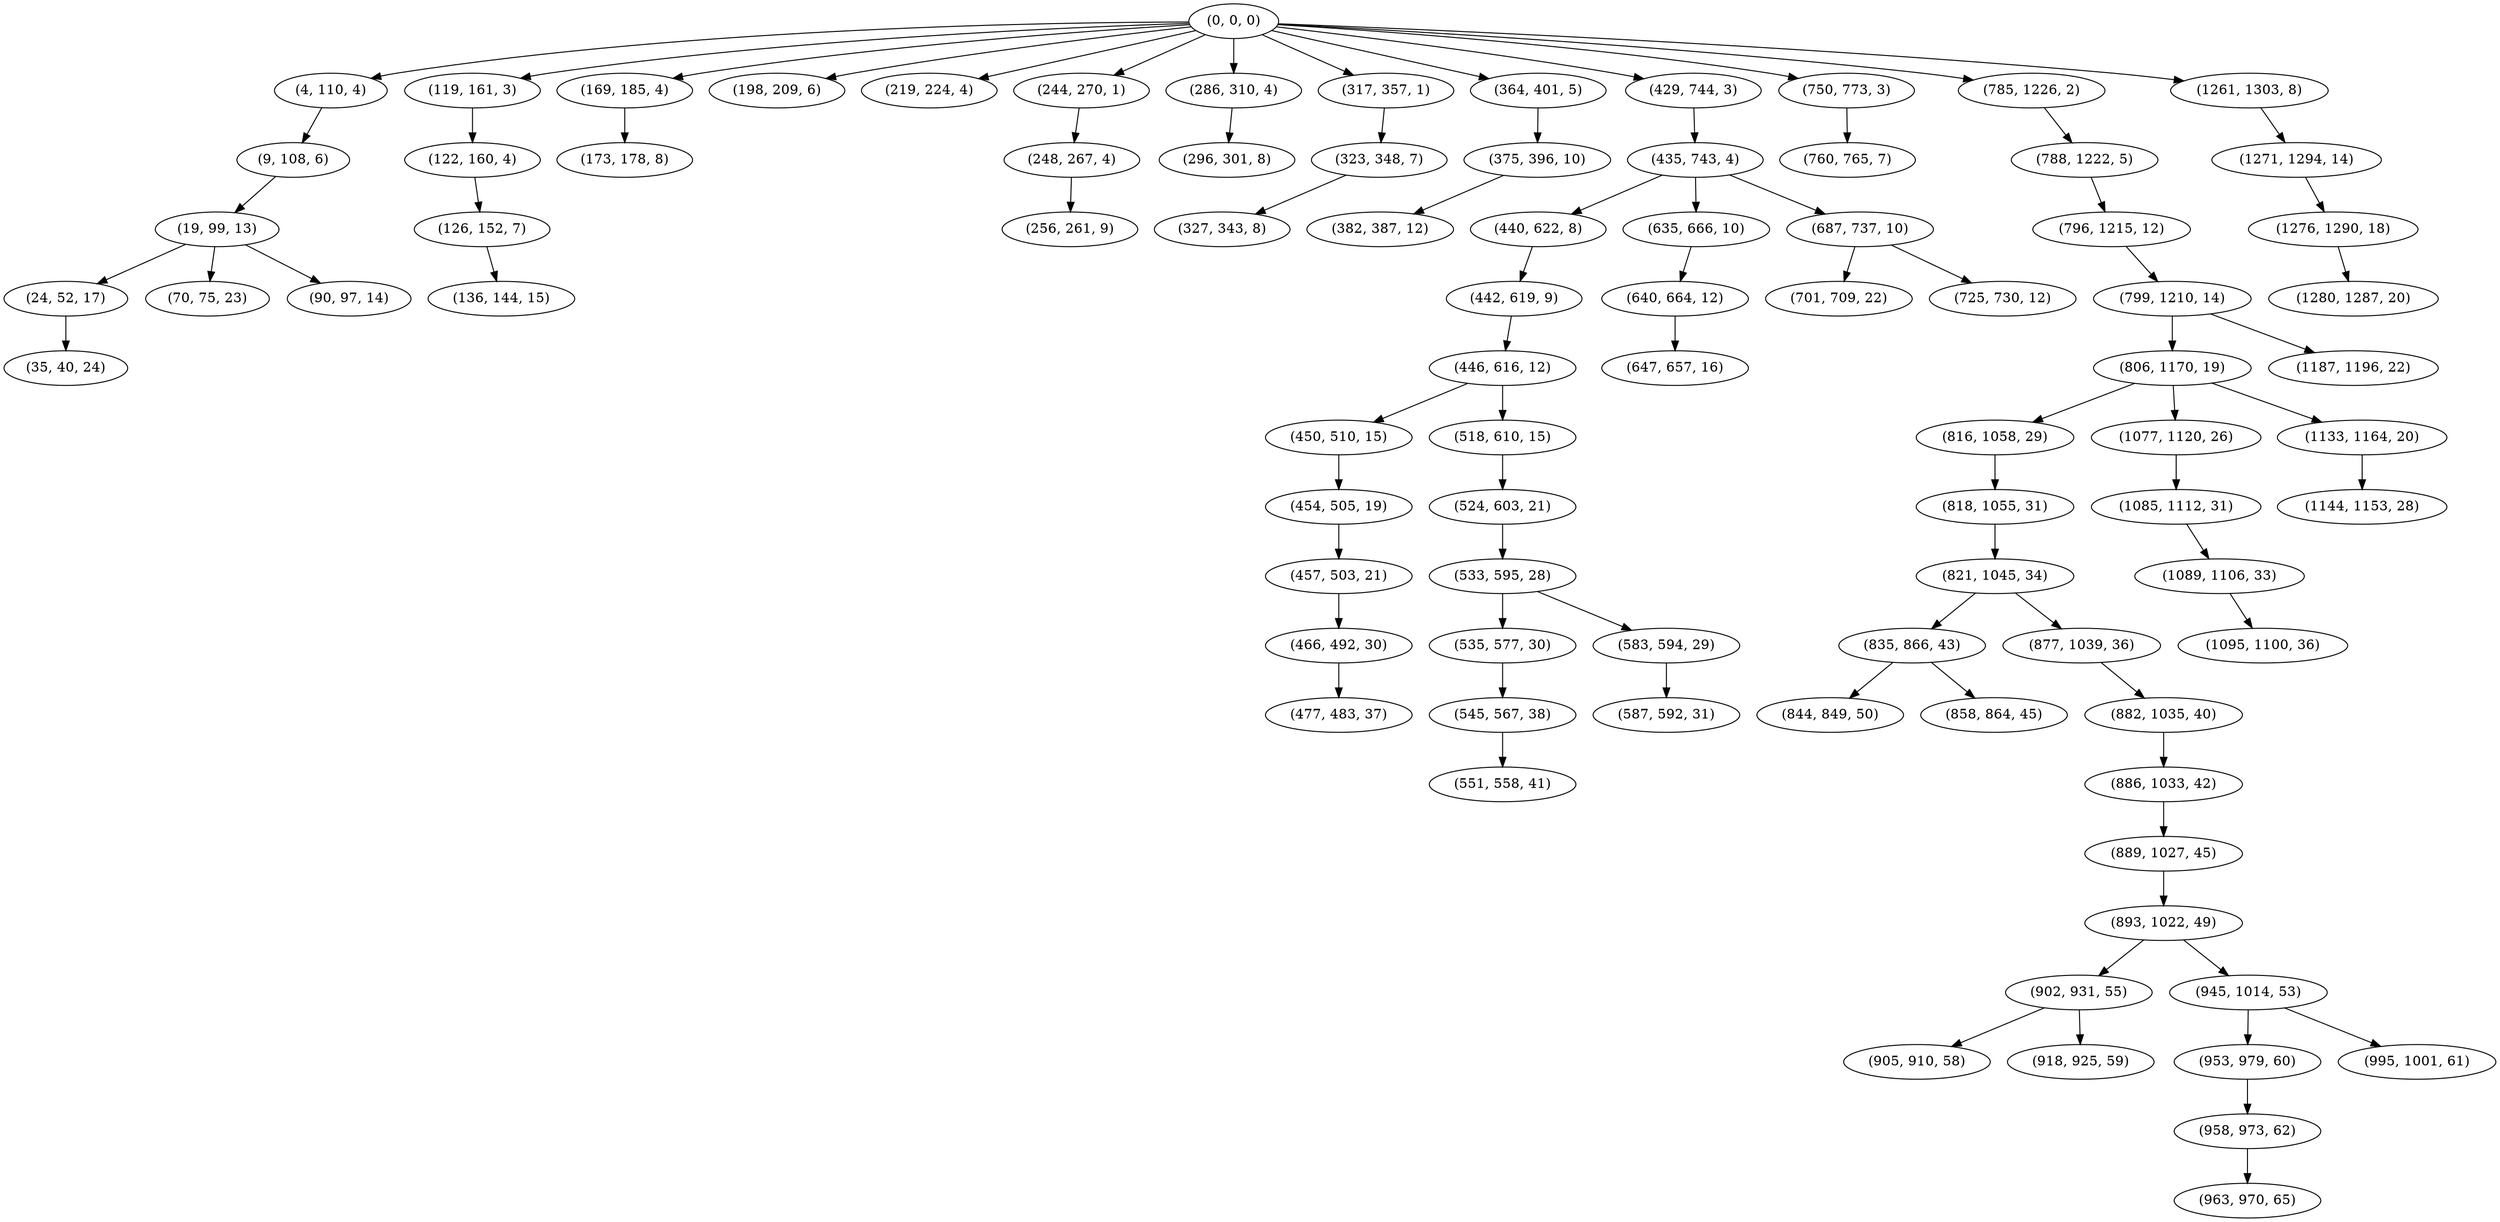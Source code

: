 digraph tree {
    "(0, 0, 0)";
    "(4, 110, 4)";
    "(9, 108, 6)";
    "(19, 99, 13)";
    "(24, 52, 17)";
    "(35, 40, 24)";
    "(70, 75, 23)";
    "(90, 97, 14)";
    "(119, 161, 3)";
    "(122, 160, 4)";
    "(126, 152, 7)";
    "(136, 144, 15)";
    "(169, 185, 4)";
    "(173, 178, 8)";
    "(198, 209, 6)";
    "(219, 224, 4)";
    "(244, 270, 1)";
    "(248, 267, 4)";
    "(256, 261, 9)";
    "(286, 310, 4)";
    "(296, 301, 8)";
    "(317, 357, 1)";
    "(323, 348, 7)";
    "(327, 343, 8)";
    "(364, 401, 5)";
    "(375, 396, 10)";
    "(382, 387, 12)";
    "(429, 744, 3)";
    "(435, 743, 4)";
    "(440, 622, 8)";
    "(442, 619, 9)";
    "(446, 616, 12)";
    "(450, 510, 15)";
    "(454, 505, 19)";
    "(457, 503, 21)";
    "(466, 492, 30)";
    "(477, 483, 37)";
    "(518, 610, 15)";
    "(524, 603, 21)";
    "(533, 595, 28)";
    "(535, 577, 30)";
    "(545, 567, 38)";
    "(551, 558, 41)";
    "(583, 594, 29)";
    "(587, 592, 31)";
    "(635, 666, 10)";
    "(640, 664, 12)";
    "(647, 657, 16)";
    "(687, 737, 10)";
    "(701, 709, 22)";
    "(725, 730, 12)";
    "(750, 773, 3)";
    "(760, 765, 7)";
    "(785, 1226, 2)";
    "(788, 1222, 5)";
    "(796, 1215, 12)";
    "(799, 1210, 14)";
    "(806, 1170, 19)";
    "(816, 1058, 29)";
    "(818, 1055, 31)";
    "(821, 1045, 34)";
    "(835, 866, 43)";
    "(844, 849, 50)";
    "(858, 864, 45)";
    "(877, 1039, 36)";
    "(882, 1035, 40)";
    "(886, 1033, 42)";
    "(889, 1027, 45)";
    "(893, 1022, 49)";
    "(902, 931, 55)";
    "(905, 910, 58)";
    "(918, 925, 59)";
    "(945, 1014, 53)";
    "(953, 979, 60)";
    "(958, 973, 62)";
    "(963, 970, 65)";
    "(995, 1001, 61)";
    "(1077, 1120, 26)";
    "(1085, 1112, 31)";
    "(1089, 1106, 33)";
    "(1095, 1100, 36)";
    "(1133, 1164, 20)";
    "(1144, 1153, 28)";
    "(1187, 1196, 22)";
    "(1261, 1303, 8)";
    "(1271, 1294, 14)";
    "(1276, 1290, 18)";
    "(1280, 1287, 20)";
    "(0, 0, 0)" -> "(4, 110, 4)";
    "(0, 0, 0)" -> "(119, 161, 3)";
    "(0, 0, 0)" -> "(169, 185, 4)";
    "(0, 0, 0)" -> "(198, 209, 6)";
    "(0, 0, 0)" -> "(219, 224, 4)";
    "(0, 0, 0)" -> "(244, 270, 1)";
    "(0, 0, 0)" -> "(286, 310, 4)";
    "(0, 0, 0)" -> "(317, 357, 1)";
    "(0, 0, 0)" -> "(364, 401, 5)";
    "(0, 0, 0)" -> "(429, 744, 3)";
    "(0, 0, 0)" -> "(750, 773, 3)";
    "(0, 0, 0)" -> "(785, 1226, 2)";
    "(0, 0, 0)" -> "(1261, 1303, 8)";
    "(4, 110, 4)" -> "(9, 108, 6)";
    "(9, 108, 6)" -> "(19, 99, 13)";
    "(19, 99, 13)" -> "(24, 52, 17)";
    "(19, 99, 13)" -> "(70, 75, 23)";
    "(19, 99, 13)" -> "(90, 97, 14)";
    "(24, 52, 17)" -> "(35, 40, 24)";
    "(119, 161, 3)" -> "(122, 160, 4)";
    "(122, 160, 4)" -> "(126, 152, 7)";
    "(126, 152, 7)" -> "(136, 144, 15)";
    "(169, 185, 4)" -> "(173, 178, 8)";
    "(244, 270, 1)" -> "(248, 267, 4)";
    "(248, 267, 4)" -> "(256, 261, 9)";
    "(286, 310, 4)" -> "(296, 301, 8)";
    "(317, 357, 1)" -> "(323, 348, 7)";
    "(323, 348, 7)" -> "(327, 343, 8)";
    "(364, 401, 5)" -> "(375, 396, 10)";
    "(375, 396, 10)" -> "(382, 387, 12)";
    "(429, 744, 3)" -> "(435, 743, 4)";
    "(435, 743, 4)" -> "(440, 622, 8)";
    "(435, 743, 4)" -> "(635, 666, 10)";
    "(435, 743, 4)" -> "(687, 737, 10)";
    "(440, 622, 8)" -> "(442, 619, 9)";
    "(442, 619, 9)" -> "(446, 616, 12)";
    "(446, 616, 12)" -> "(450, 510, 15)";
    "(446, 616, 12)" -> "(518, 610, 15)";
    "(450, 510, 15)" -> "(454, 505, 19)";
    "(454, 505, 19)" -> "(457, 503, 21)";
    "(457, 503, 21)" -> "(466, 492, 30)";
    "(466, 492, 30)" -> "(477, 483, 37)";
    "(518, 610, 15)" -> "(524, 603, 21)";
    "(524, 603, 21)" -> "(533, 595, 28)";
    "(533, 595, 28)" -> "(535, 577, 30)";
    "(533, 595, 28)" -> "(583, 594, 29)";
    "(535, 577, 30)" -> "(545, 567, 38)";
    "(545, 567, 38)" -> "(551, 558, 41)";
    "(583, 594, 29)" -> "(587, 592, 31)";
    "(635, 666, 10)" -> "(640, 664, 12)";
    "(640, 664, 12)" -> "(647, 657, 16)";
    "(687, 737, 10)" -> "(701, 709, 22)";
    "(687, 737, 10)" -> "(725, 730, 12)";
    "(750, 773, 3)" -> "(760, 765, 7)";
    "(785, 1226, 2)" -> "(788, 1222, 5)";
    "(788, 1222, 5)" -> "(796, 1215, 12)";
    "(796, 1215, 12)" -> "(799, 1210, 14)";
    "(799, 1210, 14)" -> "(806, 1170, 19)";
    "(799, 1210, 14)" -> "(1187, 1196, 22)";
    "(806, 1170, 19)" -> "(816, 1058, 29)";
    "(806, 1170, 19)" -> "(1077, 1120, 26)";
    "(806, 1170, 19)" -> "(1133, 1164, 20)";
    "(816, 1058, 29)" -> "(818, 1055, 31)";
    "(818, 1055, 31)" -> "(821, 1045, 34)";
    "(821, 1045, 34)" -> "(835, 866, 43)";
    "(821, 1045, 34)" -> "(877, 1039, 36)";
    "(835, 866, 43)" -> "(844, 849, 50)";
    "(835, 866, 43)" -> "(858, 864, 45)";
    "(877, 1039, 36)" -> "(882, 1035, 40)";
    "(882, 1035, 40)" -> "(886, 1033, 42)";
    "(886, 1033, 42)" -> "(889, 1027, 45)";
    "(889, 1027, 45)" -> "(893, 1022, 49)";
    "(893, 1022, 49)" -> "(902, 931, 55)";
    "(893, 1022, 49)" -> "(945, 1014, 53)";
    "(902, 931, 55)" -> "(905, 910, 58)";
    "(902, 931, 55)" -> "(918, 925, 59)";
    "(945, 1014, 53)" -> "(953, 979, 60)";
    "(945, 1014, 53)" -> "(995, 1001, 61)";
    "(953, 979, 60)" -> "(958, 973, 62)";
    "(958, 973, 62)" -> "(963, 970, 65)";
    "(1077, 1120, 26)" -> "(1085, 1112, 31)";
    "(1085, 1112, 31)" -> "(1089, 1106, 33)";
    "(1089, 1106, 33)" -> "(1095, 1100, 36)";
    "(1133, 1164, 20)" -> "(1144, 1153, 28)";
    "(1261, 1303, 8)" -> "(1271, 1294, 14)";
    "(1271, 1294, 14)" -> "(1276, 1290, 18)";
    "(1276, 1290, 18)" -> "(1280, 1287, 20)";
}

